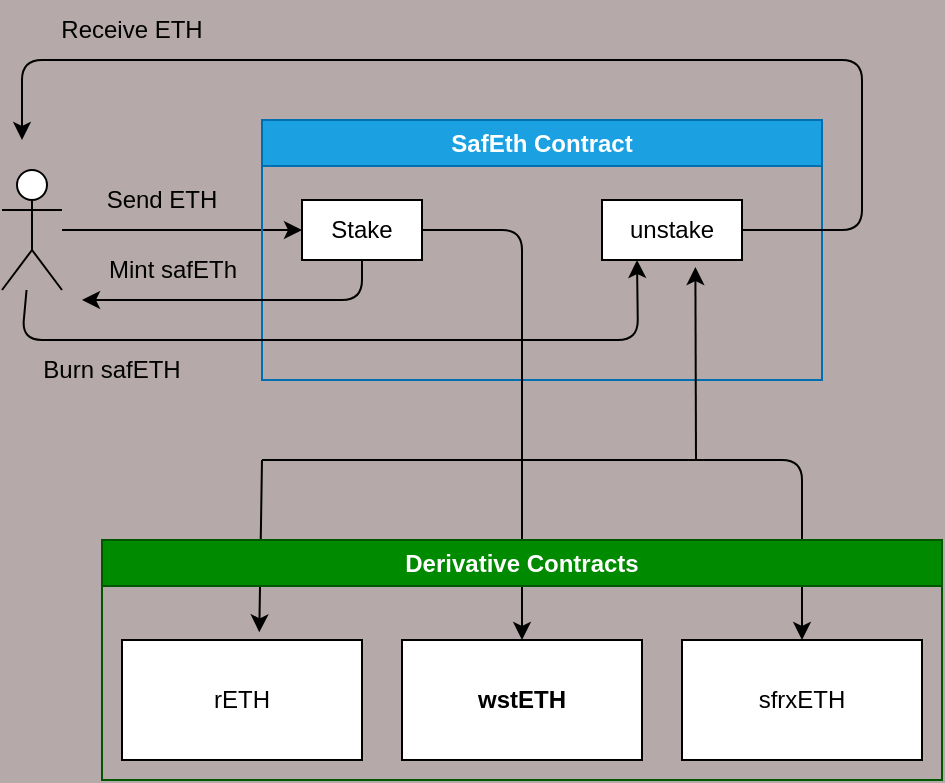 <mxfile>
    <diagram id="vdQ2y8qOGUHSb-ea-0vE" name="Page-1">
        <mxGraphModel dx="1280" dy="938" grid="1" gridSize="10" guides="1" tooltips="1" connect="1" arrows="1" fold="1" page="1" pageScale="1" pageWidth="850" pageHeight="1100" background="#B5A9A9" math="0" shadow="0">
            <root>
                <mxCell id="0"/>
                <mxCell id="1" parent="0"/>
                <mxCell id="5" style="edgeStyle=none;html=1;entryX=0;entryY=0.5;entryDx=0;entryDy=0;" parent="1" source="2" target="24" edge="1">
                    <mxGeometry relative="1" as="geometry">
                        <mxPoint x="190" y="120" as="targetPoint"/>
                    </mxGeometry>
                </mxCell>
                <mxCell id="2" value="" style="shape=umlActor;verticalLabelPosition=bottom;verticalAlign=top;html=1;outlineConnect=0;" parent="1" vertex="1">
                    <mxGeometry x="70" y="95" width="30" height="60" as="geometry"/>
                </mxCell>
                <mxCell id="13" value="" style="edgeStyle=none;html=1;" parent="1" target="12" edge="1">
                    <mxGeometry relative="1" as="geometry">
                        <mxPoint x="330" y="210" as="sourcePoint"/>
                        <Array as="points"/>
                    </mxGeometry>
                </mxCell>
                <mxCell id="21" style="edgeStyle=none;html=1;" parent="1" source="8" edge="1">
                    <mxGeometry relative="1" as="geometry">
                        <mxPoint x="325" y="200" as="targetPoint"/>
                    </mxGeometry>
                </mxCell>
                <mxCell id="8" value="SafEth Contract" style="swimlane;whiteSpace=wrap;html=1;fillColor=#1ba1e2;fontColor=#ffffff;strokeColor=#006EAF;" parent="1" vertex="1">
                    <mxGeometry x="200" y="70" width="280" height="130" as="geometry"/>
                </mxCell>
                <mxCell id="24" value="Stake" style="rounded=0;whiteSpace=wrap;html=1;" parent="8" vertex="1">
                    <mxGeometry x="20" y="40" width="60" height="30" as="geometry"/>
                </mxCell>
                <mxCell id="27" value="unstake" style="rounded=0;whiteSpace=wrap;html=1;" parent="8" vertex="1">
                    <mxGeometry x="170" y="40" width="70" height="30" as="geometry"/>
                </mxCell>
                <mxCell id="9" value="Send ETH" style="text;html=1;strokeColor=none;fillColor=none;align=center;verticalAlign=middle;whiteSpace=wrap;rounded=0;" parent="1" vertex="1">
                    <mxGeometry x="120" y="95" width="60" height="30" as="geometry"/>
                </mxCell>
                <mxCell id="15" value="" style="endArrow=none;html=1;" parent="1" edge="1">
                    <mxGeometry width="50" height="50" relative="1" as="geometry">
                        <mxPoint x="200" y="240" as="sourcePoint"/>
                        <mxPoint x="330" y="240" as="targetPoint"/>
                    </mxGeometry>
                </mxCell>
                <mxCell id="16" value="" style="endArrow=classic;html=1;entryX=0.572;entryY=-0.064;entryDx=0;entryDy=0;entryPerimeter=0;" parent="1" target="11" edge="1">
                    <mxGeometry width="50" height="50" relative="1" as="geometry">
                        <mxPoint x="200" y="240" as="sourcePoint"/>
                        <mxPoint x="330" y="210" as="targetPoint"/>
                    </mxGeometry>
                </mxCell>
                <mxCell id="17" value="" style="endArrow=classic;html=1;entryX=0.5;entryY=0;entryDx=0;entryDy=0;" parent="1" target="18" edge="1">
                    <mxGeometry width="50" height="50" relative="1" as="geometry">
                        <mxPoint x="330" y="240" as="sourcePoint"/>
                        <mxPoint x="470" y="270" as="targetPoint"/>
                        <Array as="points">
                            <mxPoint x="470" y="240"/>
                        </Array>
                    </mxGeometry>
                </mxCell>
                <mxCell id="22" value="" style="endArrow=classic;html=1;exitX=0.5;exitY=1;exitDx=0;exitDy=0;" parent="1" source="24" edge="1">
                    <mxGeometry width="50" height="50" relative="1" as="geometry">
                        <mxPoint x="280" y="260" as="sourcePoint"/>
                        <mxPoint x="110" y="160" as="targetPoint"/>
                        <Array as="points">
                            <mxPoint x="250" y="160"/>
                        </Array>
                    </mxGeometry>
                </mxCell>
                <mxCell id="23" value="Mint safETh" style="text;html=1;align=center;verticalAlign=middle;resizable=0;points=[];autosize=1;strokeColor=none;fillColor=none;" parent="1" vertex="1">
                    <mxGeometry x="110" y="130" width="90" height="30" as="geometry"/>
                </mxCell>
                <mxCell id="29" value="" style="endArrow=classic;html=1;entryX=0.667;entryY=1.117;entryDx=0;entryDy=0;entryPerimeter=0;" parent="1" target="27" edge="1">
                    <mxGeometry width="50" height="50" relative="1" as="geometry">
                        <mxPoint x="417" y="240" as="sourcePoint"/>
                        <mxPoint x="430" y="150" as="targetPoint"/>
                    </mxGeometry>
                </mxCell>
                <mxCell id="30" value="" style="endArrow=classic;html=1;exitX=1;exitY=0.5;exitDx=0;exitDy=0;" parent="1" source="27" edge="1">
                    <mxGeometry width="50" height="50" relative="1" as="geometry">
                        <mxPoint x="280" y="260" as="sourcePoint"/>
                        <mxPoint x="80" y="80" as="targetPoint"/>
                        <Array as="points">
                            <mxPoint x="500" y="125"/>
                            <mxPoint x="500" y="40"/>
                            <mxPoint x="80" y="40"/>
                        </Array>
                    </mxGeometry>
                </mxCell>
                <mxCell id="31" value="Receive ETH" style="text;html=1;strokeColor=none;fillColor=none;align=center;verticalAlign=middle;whiteSpace=wrap;rounded=0;" parent="1" vertex="1">
                    <mxGeometry x="90" y="10" width="90" height="30" as="geometry"/>
                </mxCell>
                <mxCell id="32" value="" style="endArrow=classic;html=1;entryX=0.25;entryY=1;entryDx=0;entryDy=0;" parent="1" source="2" target="27" edge="1">
                    <mxGeometry width="50" height="50" relative="1" as="geometry">
                        <mxPoint x="280" y="260" as="sourcePoint"/>
                        <mxPoint x="330" y="210" as="targetPoint"/>
                        <Array as="points">
                            <mxPoint x="80" y="180"/>
                            <mxPoint x="388" y="180"/>
                        </Array>
                    </mxGeometry>
                </mxCell>
                <mxCell id="33" value="Burn safETH" style="text;html=1;strokeColor=none;fillColor=none;align=center;verticalAlign=middle;whiteSpace=wrap;rounded=0;" parent="1" vertex="1">
                    <mxGeometry x="80" y="180" width="90" height="30" as="geometry"/>
                </mxCell>
                <mxCell id="38" value="" style="endArrow=none;html=1;exitX=1;exitY=0.5;exitDx=0;exitDy=0;" parent="1" source="24" edge="1">
                    <mxGeometry width="50" height="50" relative="1" as="geometry">
                        <mxPoint x="280" y="250" as="sourcePoint"/>
                        <mxPoint x="330" y="210" as="targetPoint"/>
                        <Array as="points">
                            <mxPoint x="330" y="125"/>
                        </Array>
                    </mxGeometry>
                </mxCell>
                <mxCell id="40" value="Derivative Contracts" style="swimlane;whiteSpace=wrap;html=1;fillColor=#008a00;fontColor=#ffffff;strokeColor=#005700;" parent="1" vertex="1">
                    <mxGeometry x="120" y="280" width="420" height="120" as="geometry"/>
                </mxCell>
                <mxCell id="18" value="sfrxETH" style="rounded=0;whiteSpace=wrap;html=1;" parent="40" vertex="1">
                    <mxGeometry x="290" y="50" width="120" height="60" as="geometry"/>
                </mxCell>
                <mxCell id="12" value="wstETH" style="whiteSpace=wrap;html=1;fontStyle=1;startSize=23;" parent="40" vertex="1">
                    <mxGeometry x="150" y="50" width="120" height="60" as="geometry"/>
                </mxCell>
                <mxCell id="11" value="rETH" style="whiteSpace=wrap;html=1;" parent="40" vertex="1">
                    <mxGeometry x="10" y="50" width="120" height="60" as="geometry"/>
                </mxCell>
            </root>
        </mxGraphModel>
    </diagram>
</mxfile>